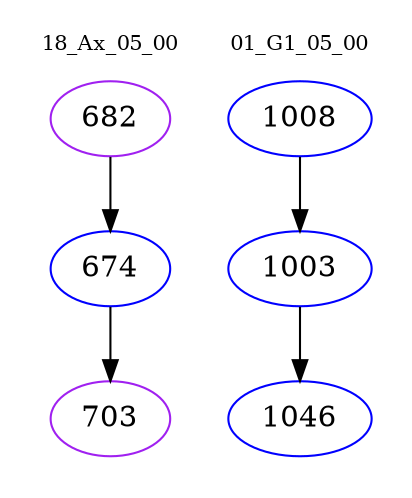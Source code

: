digraph{
subgraph cluster_0 {
color = white
label = "18_Ax_05_00";
fontsize=10;
T0_682 [label="682", color="purple"]
T0_682 -> T0_674 [color="black"]
T0_674 [label="674", color="blue"]
T0_674 -> T0_703 [color="black"]
T0_703 [label="703", color="purple"]
}
subgraph cluster_1 {
color = white
label = "01_G1_05_00";
fontsize=10;
T1_1008 [label="1008", color="blue"]
T1_1008 -> T1_1003 [color="black"]
T1_1003 [label="1003", color="blue"]
T1_1003 -> T1_1046 [color="black"]
T1_1046 [label="1046", color="blue"]
}
}

